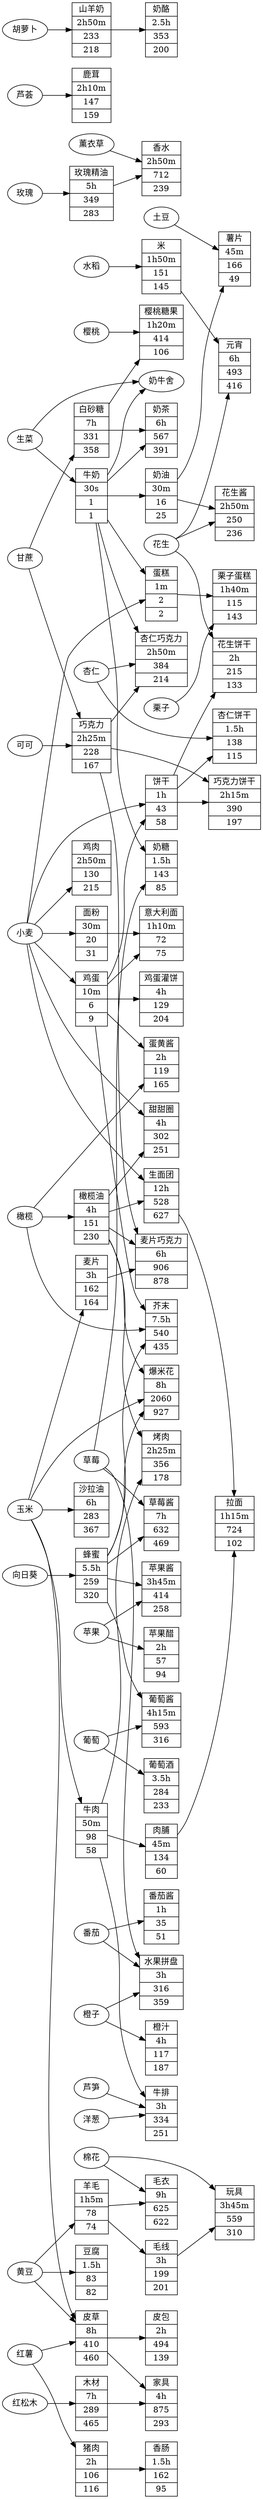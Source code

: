 digraph gra_gongfang {
	rankdir=LR
	"牛奶" [label="<0> 奶牛舍|<1> 牛奶|<2> 生菜|<5> 30s|<6> 1|<7> 1" shape=record]
	"牛奶" -> "奶牛舍"
	"生菜" -> "奶牛舍"
	"牛奶" [label="<0> 牛奶|<1> 30s|<2> 1|<3> 1" shape=record]
	"蛋糕" [label="<0> 蛋糕|<1> 1m|<2> 2|<3> 2" shape=record]
	"奶油" [label="<0> 奶油|<1> 30m|<2> 16|<3> 25" shape=record]
	"苹果醋" [label="<0> 苹果醋|<1> 2h|<2> 57|<3> 94" shape=record]
	"鸡蛋" [label="<0> 鸡蛋|<1> 10m|<2> 6|<3> 9" shape=record]
	"番茄酱" [label="<0> 番茄酱|<1> 1h|<2> 35|<3> 51" shape=record]
	"橙汁" [label="<0> 橙汁|<1> 4h|<2> 117|<3> 187" shape=record]
	"水果拼盘" [label="<0> 水果拼盘|<1> 3h|<2> 316|<3> 359" shape=record]
	"豆腐" [label="<0> 豆腐|<1> 1.5h|<2> 83|<3> 82" shape=record]
	"鸡蛋灌饼" [label="<0> 鸡蛋灌饼|<1> 4h|<2> 129|<3> 204" shape=record]
	"奶糖" [label="<0> 奶糖|<1> 1.5h|<2> 143|<3> 85" shape=record]
	"饼干" [label="<0> 饼干|<1> 1h|<2> 43|<3> 58" shape=record]
	"麦片" [label="<0> 麦片|<1> 3h|<2> 162|<3> 164" shape=record]
	"薯片" [label="<0> 薯片|<1> 45m|<2> 166|<3> 49" shape=record]
	"白砂糖" [label="<0> 白砂糖|<1> 7h|<2> 331|<3> 358" shape=record]
	"面粉" [label="<0> 面粉|<1> 30m|<2> 20|<3> 31" shape=record]
	"猪肉" [label="<0> 猪肉|<1> 2h|<2> 106|<3> 116" shape=record]
	"香肠" [label="<0> 香肠|<1> 1.5h|<2> 162|<3> 95" shape=record]
	"意大利面" [label="<0> 意大利面|<1> 1h10m|<2> 72|<3> 75" shape=record]
	"玫瑰精油" [label="<0> 玫瑰精油|<1> 5h|<2> 349|<3> 283" shape=record]
	"橄榄油" [label="<0> 橄榄油|<1> 4h|<2> 151|<3> 230" shape=record]
	"麦片巧克力" [label="<0> 麦片巧克力|<1> 6h|<2> 906|<3> 878" shape=record]
	"蜂蜜" [label="<0> 蜂蜜|<1> 5.5h|<2> 259|<3> 320" shape=record]
	"芥末" [label="<0> 芥末|<1> 7.5h|<2> 540|<3> 435" shape=record]
	"牛肉" [label="<0> 牛肉|<1> 50m|<2> 98|<3> 58" shape=record]
	"生面团" [label="<0> 生面团|<1> 12h|<2> 528|<3> 627" shape=record]
	"花生饼干" [label="<0> 花生饼干|<1> 2h|<2> 215|<3> 133" shape=record]
	"爆米花" [label="<0> 爆米花|<1> 8h|<2> 2060|<3> 927" shape=record]
	"羊毛" [label="<0> 羊毛|<1> 1h5m|<2> 78|<3> 74" shape=record]
	"甜甜圈" [label="<0> 甜甜圈|<1> 4h|<2> 302|<3> 251" shape=record]
	"毛线" [label="<0> 毛线|<1> 3h|<2> 199|<3> 201" shape=record]
	"葡萄酒" [label="<0> 葡萄酒|<1> 3.5h|<2> 284|<3> 233" shape=record]
	"苹果酱" [label="<0> 苹果酱|<1> 3h45m|<2> 414|<3> 258" shape=record]
	"皮草" [label="<0> 皮草|<1> 8h|<2> 410|<3> 460" shape=record]
	"皮包" [label="<0> 皮包|<1> 2h|<2> 494|<3> 139" shape=record]
	"沙拉油" [label="<0> 沙拉油|<1> 6h|<2> 283|<3> 367" shape=record]
	"巧克力" [label="<0> 巧克力|<1> 2h25m|<2> 228|<3> 167" shape=record]
	"奶茶" [label="<0> 奶茶|<1> 6h|<2> 567|<3> 391" shape=record]
	"杏仁饼干" [label="<0> 杏仁饼干|<1> 1.5h|<2> 138|<3> 115" shape=record]
	"肉脯" [label="<0> 肉脯|<1> 45m|<2> 134|<3> 60" shape=record]
	"烤肉" [label="<0> 烤肉|<1> 2h25m|<2> 356|<3> 178" shape=record]
	"拉面" [label="<0> 拉面|<1> 1h15m|<2> 724|<3> 102" shape=record]
	"杏仁巧克力" [label="<0> 杏仁巧克力|<1> 2h50m|<2> 384|<3> 214" shape=record]
	"鹿茸" [label="<0> 鹿茸|<1> 2h10m|<2> 147|<3> 159" shape=record]
	"草莓酱" [label="<0> 草莓酱|<1> 7h|<2> 632|<3> 469" shape=record]
	"樱桃糖果" [label="<0> 樱桃糖果|<1> 1h20m|<2> 414|<3> 106" shape=record]
	"木材" [label="<0> 木材|<1> 7h|<2> 289|<3> 465" shape=record]
	"家具" [label="<0> 家具|<1> 4h|<2> 875|<3> 293" shape=record]
	"米" [label="<0> 米|<1> 1h50m|<2> 151|<3> 145" shape=record]
	"鸡肉" [label="<0> 鸡肉|<1> 2h50m|<2> 130|<3> 215" shape=record]
	"元宵" [label="<0> 元宵|<1> 6h|<2> 493|<3> 416" shape=record]
	"葡萄酱" [label="<0> 葡萄酱|<1> 4h15m|<2> 593|<3> 316" shape=record]
	"山羊奶" [label="<0> 山羊奶|<1> 2h50m|<2> 233|<3> 218" shape=record]
	"奶酪" [label="<0> 奶酪|<1> 2.5h|<2> 353|<3> 200" shape=record]
	"栗子蛋糕" [label="<0> 栗子蛋糕|<1> 1h40m|<2> 115|<3> 143" shape=record]
	"毛衣" [label="<0> 毛衣|<1> 9h|<2> 625|<3> 622" shape=record]
	"玩具" [label="<0> 玩具|<1> 3h45m|<2> 559|<3> 310" shape=record]
	"花生酱" [label="<0> 花生酱|<1> 2h50m|<2> 250|<3> 236" shape=record]
	"蛋黄酱" [label="<0> 蛋黄酱|<1> 2h|<2> 119|<3> 165" shape=record]
	"牛排" [label="<0> 牛排|<1> 3h|<2> 334|<3> 251" shape=record]
	"巧克力饼干" [label="<0> 巧克力饼干|<1> 2h15m|<2> 390|<3> 197" shape=record]
	"香水" [label="<0> 香水|<1> 2h50m|<2> 712|<3> 239" shape=record]
	"生菜" -> "牛奶"
	"小麦" -> "蛋糕"
	"牛奶" -> "蛋糕"
	"牛奶" -> "奶油"
	"苹果" -> "苹果醋"
	"小麦" -> "鸡蛋"
	"番茄" -> "番茄酱"
	"橙子" -> "橙汁"
	"番茄" -> "水果拼盘"
	"草莓" -> "水果拼盘"
	"橙子" -> "水果拼盘"
	"黄豆" -> "豆腐"
	"鸡蛋" -> "鸡蛋灌饼"
	"草莓" -> "奶糖"
	"牛奶" -> "奶糖"
	"小麦" -> "饼干"
	"鸡蛋" -> "饼干"
	"玉米" -> "麦片"
	"土豆" -> "薯片"
	"奶油" -> "薯片"
	"甘蔗" -> "白砂糖"
	"小麦" -> "面粉"
	"红薯" -> "猪肉"
	"猪肉" -> "香肠"
	"面粉" -> "意大利面"
	"鸡蛋" -> "意大利面"
	"玫瑰" -> "玫瑰精油"
	"橄榄" -> "橄榄油"
	"麦片" -> "麦片巧克力"
	"巧克力" -> "麦片巧克力"
	"橄榄油" -> "麦片巧克力"
	"向日葵" -> "蜂蜜"
	"蜂蜜" -> "芥末"
	"橄榄" -> "芥末"
	"鸡蛋" -> "芥末"
	"玉米" -> "牛肉"
	"小麦" -> "生面团"
	"橄榄油" -> "生面团"
	"饼干" -> "花生饼干"
	"花生" -> "花生饼干"
	"玉米" -> "爆米花"
	"橄榄油" -> "爆米花"
	"蜂蜜" -> "爆米花"
	"黄豆" -> "羊毛"
	"小麦" -> "甜甜圈"
	"橄榄油" -> "甜甜圈"
	"羊毛" -> "毛线"
	"葡萄" -> "葡萄酒"
	"苹果" -> "苹果酱"
	"蜂蜜" -> "苹果酱"
	"红薯" -> "皮草"
	"玉米" -> "皮草"
	"黄豆" -> "皮草"
	"皮草" -> "皮包"
	"玉米" -> "沙拉油"
	"可可" -> "巧克力"
	"甘蔗" -> "巧克力"
	"白砂糖" -> "奶茶"
	"牛奶" -> "奶茶"
	"饼干" -> "杏仁饼干"
	"杏仁" -> "杏仁饼干"
	"牛肉" -> "肉脯"
	"牛肉" -> "烤肉"
	"橄榄油" -> "烤肉"
	"生面团" -> "拉面"
	"肉脯" -> "拉面"
	"巧克力" -> "杏仁巧克力"
	"牛奶" -> "杏仁巧克力"
	"杏仁" -> "杏仁巧克力"
	"芦荟" -> "鹿茸"
	"草莓" -> "草莓酱"
	"蜂蜜" -> "草莓酱"
	"樱桃" -> "樱桃糖果"
	"白砂糖" -> "樱桃糖果"
	"红松木" -> "木材"
	"木材" -> "家具"
	"皮草" -> "家具"
	"水稻" -> "米"
	"小麦" -> "鸡肉"
	"米" -> "元宵"
	"花生" -> "元宵"
	"葡萄" -> "葡萄酱"
	"蜂蜜" -> "葡萄酱"
	"胡萝卜" -> "山羊奶"
	"山羊奶" -> "奶酪"
	"栗子" -> "栗子蛋糕"
	"蛋糕" -> "栗子蛋糕"
	"棉花" -> "毛衣"
	"羊毛" -> "毛衣"
	"棉花" -> "玩具"
	"毛线" -> "玩具"
	"花生" -> "花生酱"
	"奶油" -> "花生酱"
	"橄榄" -> "蛋黄酱"
	"鸡蛋" -> "蛋黄酱"
	"牛肉" -> "牛排"
	"芦笋" -> "牛排"
	"洋葱" -> "牛排"
	"巧克力" -> "巧克力饼干"
	"饼干" -> "巧克力饼干"
	"薰衣草" -> "香水"
	"玫瑰精油" -> "香水"
}
